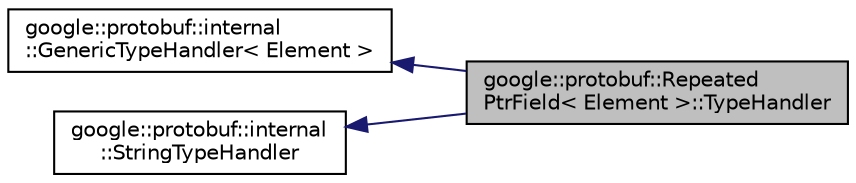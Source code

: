 digraph "google::protobuf::RepeatedPtrField&lt; Element &gt;::TypeHandler"
{
 // LATEX_PDF_SIZE
  edge [fontname="Helvetica",fontsize="10",labelfontname="Helvetica",labelfontsize="10"];
  node [fontname="Helvetica",fontsize="10",shape=record];
  rankdir="LR";
  Node1 [label="google::protobuf::Repeated\lPtrField\< Element \>::TypeHandler",height=0.2,width=0.4,color="black", fillcolor="grey75", style="filled", fontcolor="black",tooltip=" "];
  Node2 -> Node1 [dir="back",color="midnightblue",fontsize="10",style="solid",fontname="Helvetica"];
  Node2 [label="google::protobuf::internal\l::GenericTypeHandler\< Element \>",height=0.2,width=0.4,color="black", fillcolor="white", style="filled",URL="$classgoogle_1_1protobuf_1_1internal_1_1GenericTypeHandler.html",tooltip=" "];
  Node3 -> Node1 [dir="back",color="midnightblue",fontsize="10",style="solid",fontname="Helvetica"];
  Node3 [label="google::protobuf::internal\l::StringTypeHandler",height=0.2,width=0.4,color="black", fillcolor="white", style="filled",URL="$classgoogle_1_1protobuf_1_1internal_1_1StringTypeHandler.html",tooltip=" "];
}
